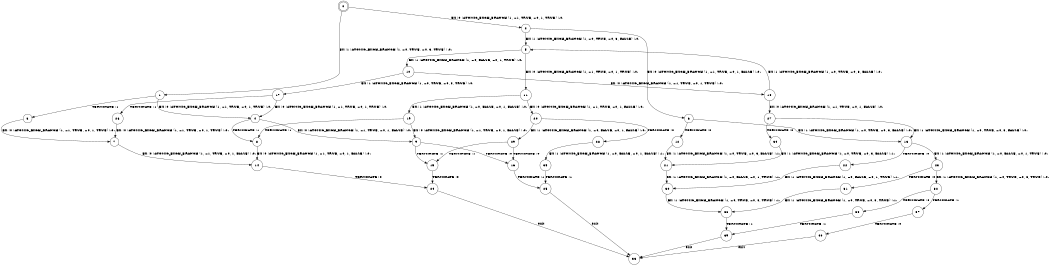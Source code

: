 digraph BCG {
size = "7, 10.5";
center = TRUE;
node [shape = circle];
0 [peripheries = 2];
0 -> 1 [label = "EX !1 !ATOMIC_EXCH_BRANCH (1, +0, TRUE, +0, 3, TRUE) !:0:"];
0 -> 2 [label = "EX !0 !ATOMIC_EXCH_BRANCH (1, +1, TRUE, +0, 1, TRUE) !:0:"];
1 -> 3 [label = "TERMINATE !1"];
1 -> 4 [label = "EX !0 !ATOMIC_EXCH_BRANCH (1, +1, TRUE, +0, 1, TRUE) !:0:"];
2 -> 5 [label = "EX !1 !ATOMIC_EXCH_BRANCH (1, +0, TRUE, +0, 3, FALSE) !:0:"];
2 -> 6 [label = "EX !0 !ATOMIC_EXCH_BRANCH (1, +1, TRUE, +0, 1, FALSE) !:0:"];
3 -> 7 [label = "EX !0 !ATOMIC_EXCH_BRANCH (1, +1, TRUE, +0, 1, TRUE) !:0:"];
4 -> 8 [label = "TERMINATE !1"];
4 -> 9 [label = "EX !0 !ATOMIC_EXCH_BRANCH (1, +1, TRUE, +0, 1, FALSE) !:0:"];
5 -> 10 [label = "EX !1 !ATOMIC_EXCH_BRANCH (1, +0, FALSE, +0, 1, TRUE) !:0:"];
5 -> 11 [label = "EX !0 !ATOMIC_EXCH_BRANCH (1, +1, TRUE, +0, 1, TRUE) !:0:"];
6 -> 12 [label = "TERMINATE !0"];
6 -> 13 [label = "EX !1 !ATOMIC_EXCH_BRANCH (1, +0, TRUE, +0, 3, FALSE) !:0:"];
7 -> 14 [label = "EX !0 !ATOMIC_EXCH_BRANCH (1, +1, TRUE, +0, 1, FALSE) !:0:"];
8 -> 14 [label = "EX !0 !ATOMIC_EXCH_BRANCH (1, +1, TRUE, +0, 1, FALSE) !:0:"];
9 -> 15 [label = "TERMINATE !1"];
9 -> 16 [label = "TERMINATE !0"];
10 -> 17 [label = "EX !1 !ATOMIC_EXCH_BRANCH (1, +0, TRUE, +0, 3, TRUE) !:0:"];
10 -> 18 [label = "EX !0 !ATOMIC_EXCH_BRANCH (1, +1, TRUE, +0, 1, TRUE) !:0:"];
11 -> 19 [label = "EX !1 !ATOMIC_EXCH_BRANCH (1, +0, FALSE, +0, 1, FALSE) !:0:"];
11 -> 20 [label = "EX !0 !ATOMIC_EXCH_BRANCH (1, +1, TRUE, +0, 1, FALSE) !:0:"];
12 -> 21 [label = "EX !1 !ATOMIC_EXCH_BRANCH (1, +0, TRUE, +0, 3, FALSE) !:1:"];
13 -> 22 [label = "TERMINATE !0"];
13 -> 23 [label = "EX !1 !ATOMIC_EXCH_BRANCH (1, +0, FALSE, +0, 1, TRUE) !:0:"];
14 -> 24 [label = "TERMINATE !0"];
15 -> 24 [label = "TERMINATE !0"];
16 -> 25 [label = "TERMINATE !1"];
17 -> 26 [label = "TERMINATE !1"];
17 -> 4 [label = "EX !0 !ATOMIC_EXCH_BRANCH (1, +1, TRUE, +0, 1, TRUE) !:0:"];
18 -> 5 [label = "EX !1 !ATOMIC_EXCH_BRANCH (1, +0, TRUE, +0, 3, FALSE) !:0:"];
18 -> 27 [label = "EX !0 !ATOMIC_EXCH_BRANCH (1, +1, TRUE, +0, 1, FALSE) !:0:"];
19 -> 8 [label = "TERMINATE !1"];
19 -> 9 [label = "EX !0 !ATOMIC_EXCH_BRANCH (1, +1, TRUE, +0, 1, FALSE) !:0:"];
20 -> 28 [label = "TERMINATE !0"];
20 -> 29 [label = "EX !1 !ATOMIC_EXCH_BRANCH (1, +0, FALSE, +0, 1, FALSE) !:0:"];
21 -> 30 [label = "EX !1 !ATOMIC_EXCH_BRANCH (1, +0, FALSE, +0, 1, TRUE) !:1:"];
22 -> 30 [label = "EX !1 !ATOMIC_EXCH_BRANCH (1, +0, FALSE, +0, 1, TRUE) !:1:"];
23 -> 31 [label = "TERMINATE !0"];
23 -> 32 [label = "EX !1 !ATOMIC_EXCH_BRANCH (1, +0, TRUE, +0, 3, TRUE) !:0:"];
24 -> 33 [label = "exit"];
25 -> 33 [label = "exit"];
26 -> 7 [label = "EX !0 !ATOMIC_EXCH_BRANCH (1, +1, TRUE, +0, 1, TRUE) !:0:"];
27 -> 34 [label = "TERMINATE !0"];
27 -> 13 [label = "EX !1 !ATOMIC_EXCH_BRANCH (1, +0, TRUE, +0, 3, FALSE) !:0:"];
28 -> 35 [label = "EX !1 !ATOMIC_EXCH_BRANCH (1, +0, FALSE, +0, 1, FALSE) !:1:"];
29 -> 15 [label = "TERMINATE !1"];
29 -> 16 [label = "TERMINATE !0"];
30 -> 36 [label = "EX !1 !ATOMIC_EXCH_BRANCH (1, +0, TRUE, +0, 3, TRUE) !:1:"];
31 -> 36 [label = "EX !1 !ATOMIC_EXCH_BRANCH (1, +0, TRUE, +0, 3, TRUE) !:1:"];
32 -> 37 [label = "TERMINATE !1"];
32 -> 38 [label = "TERMINATE !0"];
34 -> 21 [label = "EX !1 !ATOMIC_EXCH_BRANCH (1, +0, TRUE, +0, 3, FALSE) !:1:"];
35 -> 25 [label = "TERMINATE !1"];
36 -> 39 [label = "TERMINATE !1"];
37 -> 40 [label = "TERMINATE !0"];
38 -> 39 [label = "TERMINATE !1"];
39 -> 33 [label = "exit"];
40 -> 33 [label = "exit"];
}
